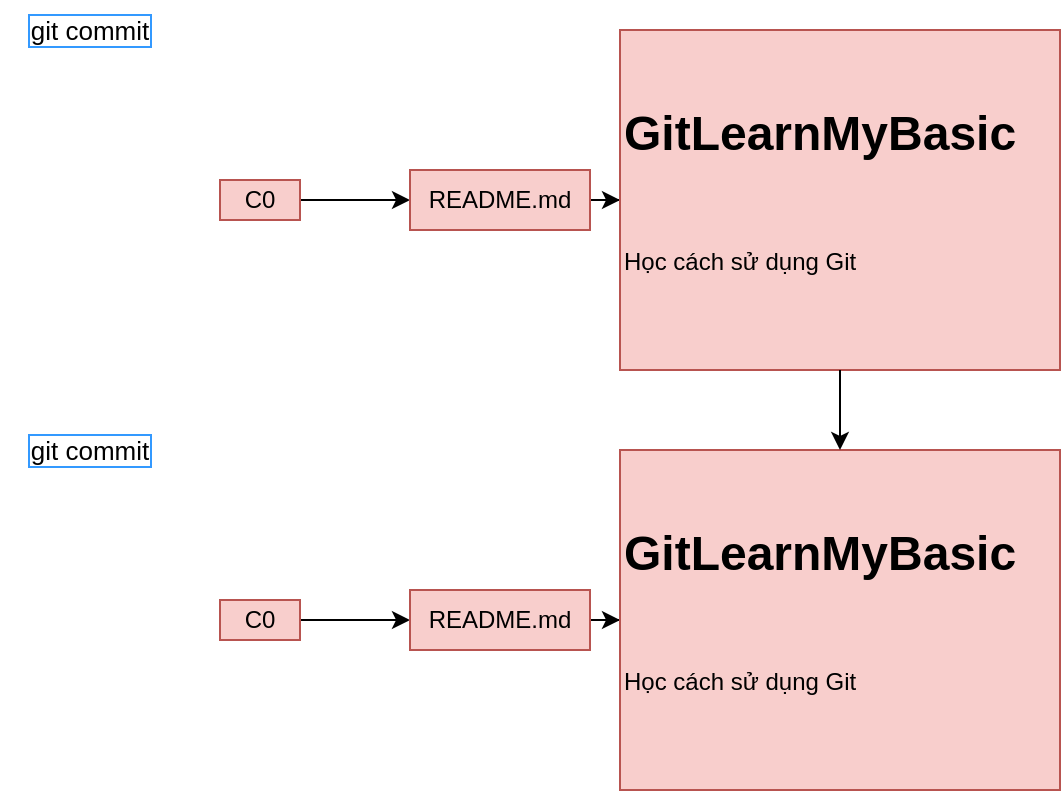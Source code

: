 <mxfile version="21.6.5" type="device" pages="2">
  <diagram id="TwFclFMJ9xaS21A_0iCj" name="Follow">
    <mxGraphModel dx="655" dy="455" grid="1" gridSize="10" guides="1" tooltips="1" connect="1" arrows="1" fold="1" page="1" pageScale="1" pageWidth="827" pageHeight="1169" math="0" shadow="0">
      <root>
        <mxCell id="0" />
        <mxCell id="1" parent="0" />
        <mxCell id="0FaFJFfD3TxU9oFDaxpp-3" value="" style="edgeStyle=orthogonalEdgeStyle;rounded=0;orthogonalLoop=1;jettySize=auto;html=1;" edge="1" parent="1" source="2" target="0FaFJFfD3TxU9oFDaxpp-2">
          <mxGeometry relative="1" as="geometry" />
        </mxCell>
        <mxCell id="2" value="C0" style="text;html=1;strokeColor=#b85450;fillColor=#f8cecc;align=center;verticalAlign=middle;whiteSpace=wrap;rounded=0;" parent="1" vertex="1">
          <mxGeometry x="150" y="140" width="40" height="20" as="geometry" />
        </mxCell>
        <mxCell id="0FaFJFfD3TxU9oFDaxpp-5" value="" style="edgeStyle=orthogonalEdgeStyle;rounded=0;orthogonalLoop=1;jettySize=auto;html=1;" edge="1" parent="1" source="0FaFJFfD3TxU9oFDaxpp-2" target="0FaFJFfD3TxU9oFDaxpp-4">
          <mxGeometry relative="1" as="geometry" />
        </mxCell>
        <mxCell id="0FaFJFfD3TxU9oFDaxpp-2" value="README.md" style="text;html=1;strokeColor=#b85450;fillColor=#f8cecc;align=center;verticalAlign=middle;whiteSpace=wrap;rounded=0;" vertex="1" parent="1">
          <mxGeometry x="245" y="135" width="90" height="30" as="geometry" />
        </mxCell>
        <mxCell id="0FaFJFfD3TxU9oFDaxpp-4" value="&#xa;&lt;h1 dir=&quot;auto&quot; tabindex=&quot;-1&quot;&gt;GitLearnMyBasic&lt;/h1&gt;&#xa;&lt;p dir=&quot;auto&quot;&gt;Học cách sử dụng Git&lt;/p&gt;&#xa;&#xa;" style="text;html=1;strokeColor=#b85450;fillColor=#f8cecc;align=left;verticalAlign=middle;whiteSpace=wrap;rounded=0;" vertex="1" parent="1">
          <mxGeometry x="350" y="65" width="220" height="170" as="geometry" />
        </mxCell>
        <mxCell id="0FaFJFfD3TxU9oFDaxpp-6" value="git commit" style="text;html=1;strokeColor=none;fillColor=none;align=center;verticalAlign=middle;whiteSpace=wrap;rounded=0;labelBorderColor=#3399FF;fontSize=13;strokeWidth=1;" vertex="1" parent="1">
          <mxGeometry x="40" y="50" width="90" height="30" as="geometry" />
        </mxCell>
        <mxCell id="0FaFJFfD3TxU9oFDaxpp-7" value="Lớp không có tiêu đề" parent="0" />
        <mxCell id="0FaFJFfD3TxU9oFDaxpp-8" value="" style="edgeStyle=orthogonalEdgeStyle;rounded=0;orthogonalLoop=1;jettySize=auto;html=1;" edge="1" parent="0FaFJFfD3TxU9oFDaxpp-7" source="0FaFJFfD3TxU9oFDaxpp-9" target="0FaFJFfD3TxU9oFDaxpp-11">
          <mxGeometry relative="1" as="geometry" />
        </mxCell>
        <mxCell id="0FaFJFfD3TxU9oFDaxpp-9" value="C0" style="text;html=1;strokeColor=#b85450;fillColor=#f8cecc;align=center;verticalAlign=middle;whiteSpace=wrap;rounded=0;" vertex="1" parent="0FaFJFfD3TxU9oFDaxpp-7">
          <mxGeometry x="150" y="350" width="40" height="20" as="geometry" />
        </mxCell>
        <mxCell id="0FaFJFfD3TxU9oFDaxpp-10" value="" style="edgeStyle=orthogonalEdgeStyle;rounded=0;orthogonalLoop=1;jettySize=auto;html=1;" edge="1" parent="0FaFJFfD3TxU9oFDaxpp-7" source="0FaFJFfD3TxU9oFDaxpp-11" target="0FaFJFfD3TxU9oFDaxpp-12">
          <mxGeometry relative="1" as="geometry" />
        </mxCell>
        <mxCell id="0FaFJFfD3TxU9oFDaxpp-11" value="README.md" style="text;html=1;strokeColor=#b85450;fillColor=#f8cecc;align=center;verticalAlign=middle;whiteSpace=wrap;rounded=0;" vertex="1" parent="0FaFJFfD3TxU9oFDaxpp-7">
          <mxGeometry x="245" y="345" width="90" height="30" as="geometry" />
        </mxCell>
        <mxCell id="0FaFJFfD3TxU9oFDaxpp-12" value="&#xa;&lt;h1 dir=&quot;auto&quot; tabindex=&quot;-1&quot;&gt;GitLearnMyBasic&lt;/h1&gt;&#xa;&lt;p dir=&quot;auto&quot;&gt;Học cách sử dụng Git&lt;/p&gt;&#xa;&#xa;" style="text;html=1;strokeColor=#b85450;fillColor=#f8cecc;align=left;verticalAlign=middle;whiteSpace=wrap;rounded=0;" vertex="1" parent="0FaFJFfD3TxU9oFDaxpp-7">
          <mxGeometry x="350" y="275" width="220" height="170" as="geometry" />
        </mxCell>
        <mxCell id="0FaFJFfD3TxU9oFDaxpp-13" value="git commit" style="text;html=1;strokeColor=none;fillColor=none;align=center;verticalAlign=middle;whiteSpace=wrap;rounded=0;labelBorderColor=#3399FF;fontSize=13;strokeWidth=1;" vertex="1" parent="0FaFJFfD3TxU9oFDaxpp-7">
          <mxGeometry x="40" y="260" width="90" height="30" as="geometry" />
        </mxCell>
        <mxCell id="0FaFJFfD3TxU9oFDaxpp-14" style="edgeStyle=orthogonalEdgeStyle;rounded=0;orthogonalLoop=1;jettySize=auto;html=1;exitX=0.5;exitY=1;exitDx=0;exitDy=0;" edge="1" parent="0FaFJFfD3TxU9oFDaxpp-7" source="0FaFJFfD3TxU9oFDaxpp-4" target="0FaFJFfD3TxU9oFDaxpp-12">
          <mxGeometry relative="1" as="geometry" />
        </mxCell>
      </root>
    </mxGraphModel>
  </diagram>
  <diagram id="K4OjnvBI7X-LpvpeGaA9" name="Trang-2">
    <mxGraphModel dx="655" dy="455" grid="1" gridSize="10" guides="1" tooltips="1" connect="1" arrows="1" fold="1" page="1" pageScale="1" pageWidth="1169" pageHeight="827" math="0" shadow="0">
      <root>
        <mxCell id="0" />
        <mxCell id="1" parent="0" />
      </root>
    </mxGraphModel>
  </diagram>
</mxfile>
